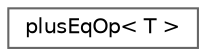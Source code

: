 digraph "Graphical Class Hierarchy"
{
 // LATEX_PDF_SIZE
  bgcolor="transparent";
  edge [fontname=Helvetica,fontsize=10,labelfontname=Helvetica,labelfontsize=10];
  node [fontname=Helvetica,fontsize=10,shape=box,height=0.2,width=0.4];
  rankdir="LR";
  Node0 [id="Node000000",label="plusEqOp\< T \>",height=0.2,width=0.4,color="grey40", fillcolor="white", style="filled",URL="$structFoam_1_1plusEqOp.html",tooltip=" "];
}
